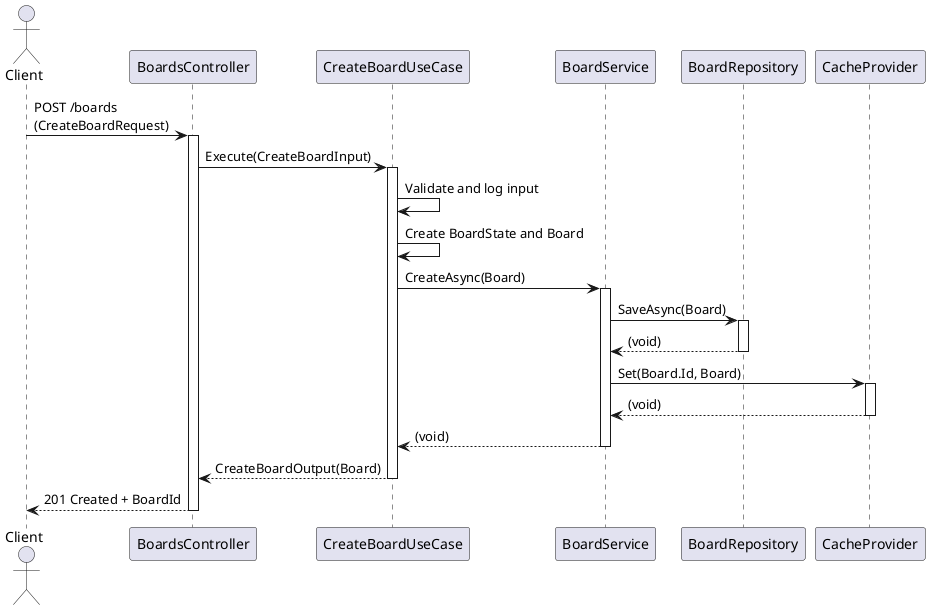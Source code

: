 @startuml
actor Client
participant "BoardsController" as Controller
participant "CreateBoardUseCase" as UseCase
participant "BoardService" as Service
participant "BoardRepository" as Repository
participant "CacheProvider" as Cache

Client -> Controller : POST /boards\n(CreateBoardRequest)
activate Controller

Controller -> UseCase : Execute(CreateBoardInput)
activate UseCase

UseCase -> UseCase : Validate and log input
UseCase -> UseCase : Create BoardState and Board

UseCase -> Service : CreateAsync(Board)
activate Service

Service -> Repository : SaveAsync(Board)
activate Repository
Repository --> Service : (void)
deactivate Repository

Service -> Cache : Set(Board.Id, Board)
activate Cache
Cache --> Service : (void)
deactivate Cache

Service --> UseCase : (void)
deactivate Service

UseCase --> Controller : CreateBoardOutput(Board)
deactivate UseCase

Controller --> Client : 201 Created + BoardId
deactivate Controller

@enduml
